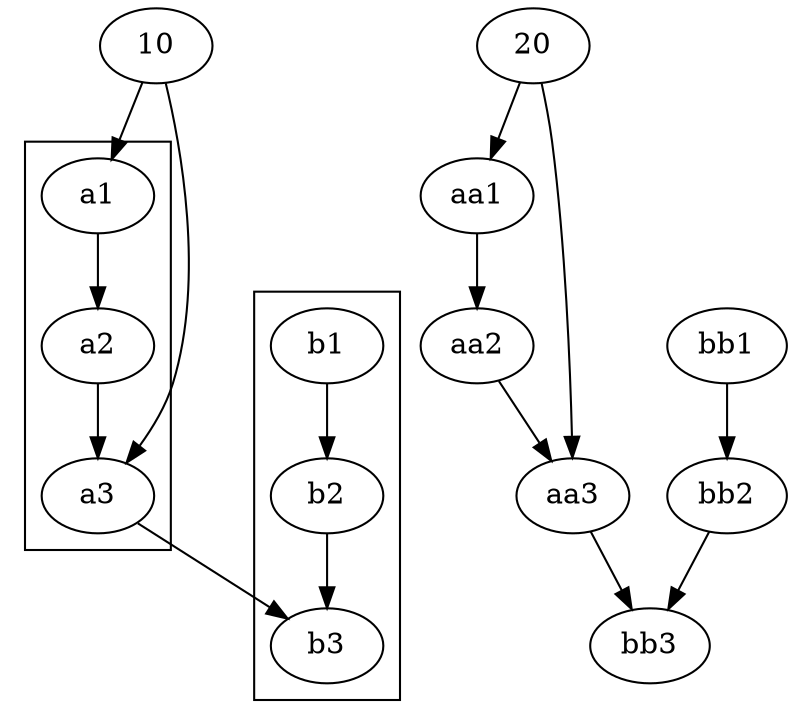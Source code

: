 /* clusterrank to control the subgraphs */
digraph "cr"
{
 yydebug=true;
 /* clusterrank=global; */
 /* clusterrank=none; is same as global */
 clusterrank=local; /* give cluster separate layout */
 10;
 subgraph cluster_1
 {
   a1->a2->a3;
 }
 subgraph cluster_2
 {
   b1->b2->b3;
 }
 10->a1;
 10->a3;
 a3->b3;
 /* now the same but without cluster */
 20;
 subgraph sg_1
 {
   aa1->aa2->aa3;
 }
 subgraph sg_2
 {
   bb1->bb2->bb3;
 }
 20->aa1;
 20->aa3;
 aa3->bb3;
}
